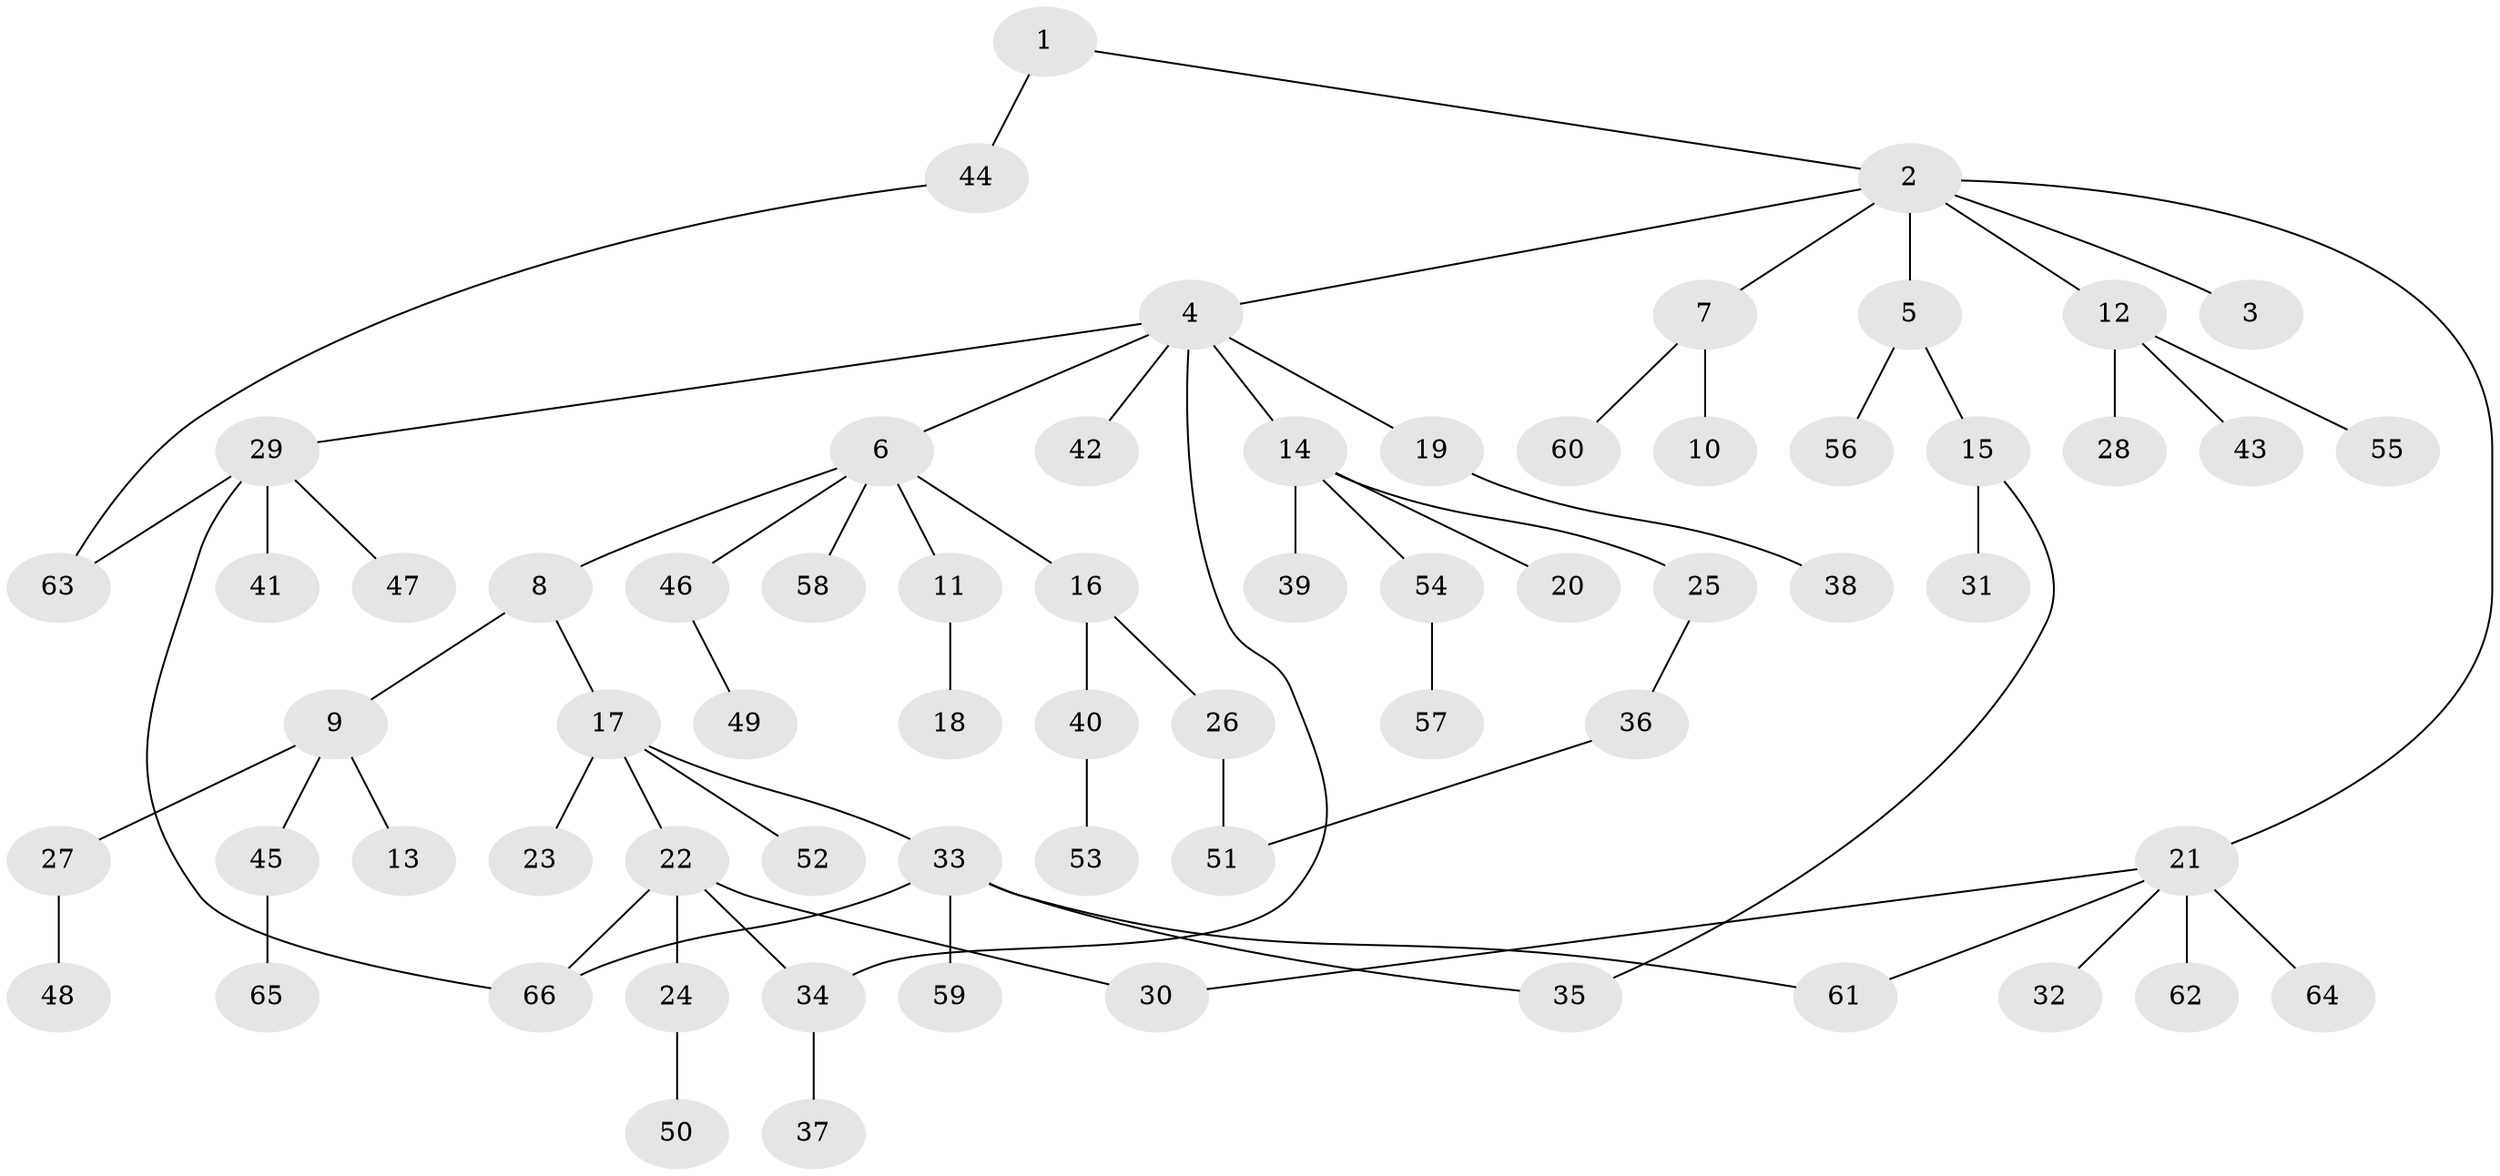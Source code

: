 // Generated by graph-tools (version 1.1) at 2025/42/03/09/25 04:42:44]
// undirected, 66 vertices, 73 edges
graph export_dot {
graph [start="1"]
  node [color=gray90,style=filled];
  1;
  2;
  3;
  4;
  5;
  6;
  7;
  8;
  9;
  10;
  11;
  12;
  13;
  14;
  15;
  16;
  17;
  18;
  19;
  20;
  21;
  22;
  23;
  24;
  25;
  26;
  27;
  28;
  29;
  30;
  31;
  32;
  33;
  34;
  35;
  36;
  37;
  38;
  39;
  40;
  41;
  42;
  43;
  44;
  45;
  46;
  47;
  48;
  49;
  50;
  51;
  52;
  53;
  54;
  55;
  56;
  57;
  58;
  59;
  60;
  61;
  62;
  63;
  64;
  65;
  66;
  1 -- 2;
  1 -- 44;
  2 -- 3;
  2 -- 4;
  2 -- 5;
  2 -- 7;
  2 -- 12;
  2 -- 21;
  4 -- 6;
  4 -- 14;
  4 -- 19;
  4 -- 29;
  4 -- 42;
  4 -- 34;
  5 -- 15;
  5 -- 56;
  6 -- 8;
  6 -- 11;
  6 -- 16;
  6 -- 46;
  6 -- 58;
  7 -- 10;
  7 -- 60;
  8 -- 9;
  8 -- 17;
  9 -- 13;
  9 -- 27;
  9 -- 45;
  11 -- 18;
  12 -- 28;
  12 -- 43;
  12 -- 55;
  14 -- 20;
  14 -- 25;
  14 -- 39;
  14 -- 54;
  15 -- 31;
  15 -- 35;
  16 -- 26;
  16 -- 40;
  17 -- 22;
  17 -- 23;
  17 -- 33;
  17 -- 52;
  19 -- 38;
  21 -- 32;
  21 -- 62;
  21 -- 64;
  21 -- 61;
  21 -- 30;
  22 -- 24;
  22 -- 30;
  22 -- 34;
  22 -- 66;
  24 -- 50;
  25 -- 36;
  26 -- 51;
  27 -- 48;
  29 -- 41;
  29 -- 47;
  29 -- 66;
  29 -- 63;
  33 -- 35;
  33 -- 59;
  33 -- 61;
  33 -- 66;
  34 -- 37;
  36 -- 51;
  40 -- 53;
  44 -- 63;
  45 -- 65;
  46 -- 49;
  54 -- 57;
}

